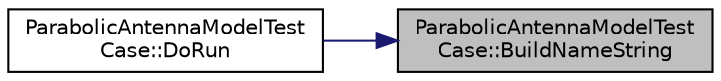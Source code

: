 digraph "ParabolicAntennaModelTestCase::BuildNameString"
{
 // LATEX_PDF_SIZE
  edge [fontname="Helvetica",fontsize="10",labelfontname="Helvetica",labelfontsize="10"];
  node [fontname="Helvetica",fontsize="10",shape=record];
  rankdir="RL";
  Node1 [label="ParabolicAntennaModelTest\lCase::BuildNameString",height=0.2,width=0.4,color="black", fillcolor="grey75", style="filled", fontcolor="black",tooltip=" "];
  Node1 -> Node2 [dir="back",color="midnightblue",fontsize="10",style="solid",fontname="Helvetica"];
  Node2 [label="ParabolicAntennaModelTest\lCase::DoRun",height=0.2,width=0.4,color="black", fillcolor="white", style="filled",URL="$class_parabolic_antenna_model_test_case.html#aff4d840d72b8e53febb6ebbce2f19644",tooltip="Implementation to actually run this TestCase."];
}
